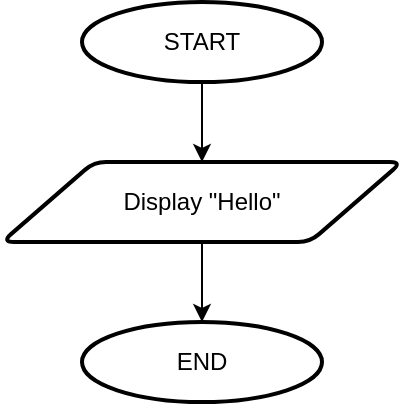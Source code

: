 <mxfile version="14.5.0" type="github" pages="9">
  <diagram id="Z9I3HItIMzRV4SYI8pXG" name="Question 1">
    <mxGraphModel dx="782" dy="445" grid="1" gridSize="10" guides="1" tooltips="1" connect="1" arrows="1" fold="1" page="1" pageScale="1" pageWidth="827" pageHeight="1169" math="0" shadow="0">
      <root>
        <mxCell id="2NIq1HPkZhXbguK2l04d-0" />
        <mxCell id="2NIq1HPkZhXbguK2l04d-1" parent="2NIq1HPkZhXbguK2l04d-0" />
        <mxCell id="J_5Q6HFixtygFqdis30S-1" value="Display &quot;Hello&quot;" style="shape=parallelogram;html=1;strokeWidth=2;perimeter=parallelogramPerimeter;whiteSpace=wrap;rounded=1;arcSize=12;size=0.23;" vertex="1" parent="2NIq1HPkZhXbguK2l04d-1">
          <mxGeometry x="280" y="120" width="200" height="40" as="geometry" />
        </mxCell>
        <mxCell id="J_5Q6HFixtygFqdis30S-3" value="" style="endArrow=classic;html=1;exitX=0.5;exitY=1;exitDx=0;exitDy=0;entryX=0.5;entryY=0;entryDx=0;entryDy=0;" edge="1" parent="2NIq1HPkZhXbguK2l04d-1" target="J_5Q6HFixtygFqdis30S-1">
          <mxGeometry width="50" height="50" relative="1" as="geometry">
            <mxPoint x="380" y="80.0" as="sourcePoint" />
            <mxPoint x="410" y="190" as="targetPoint" />
          </mxGeometry>
        </mxCell>
        <mxCell id="J_5Q6HFixtygFqdis30S-4" value="" style="endArrow=classic;html=1;exitX=0.5;exitY=1;exitDx=0;exitDy=0;entryX=0.5;entryY=0;entryDx=0;entryDy=0;" edge="1" parent="2NIq1HPkZhXbguK2l04d-1" source="J_5Q6HFixtygFqdis30S-1">
          <mxGeometry width="50" height="50" relative="1" as="geometry">
            <mxPoint x="360" y="240" as="sourcePoint" />
            <mxPoint x="380" y="200" as="targetPoint" />
          </mxGeometry>
        </mxCell>
        <mxCell id="DyCgGsnZ6qASnPa8CuvH-0" value="START" style="strokeWidth=2;html=1;shape=mxgraph.flowchart.start_1;whiteSpace=wrap;" vertex="1" parent="2NIq1HPkZhXbguK2l04d-1">
          <mxGeometry x="320" y="40" width="120" height="40" as="geometry" />
        </mxCell>
        <mxCell id="DyCgGsnZ6qASnPa8CuvH-1" value="END" style="strokeWidth=2;html=1;shape=mxgraph.flowchart.start_1;whiteSpace=wrap;" vertex="1" parent="2NIq1HPkZhXbguK2l04d-1">
          <mxGeometry x="320" y="200" width="120" height="40" as="geometry" />
        </mxCell>
      </root>
    </mxGraphModel>
  </diagram>
  <diagram id="_8aR2jvojeN4qV59iDEg" name="Question 2">
    <mxGraphModel dx="782" dy="445" grid="1" gridSize="10" guides="1" tooltips="1" connect="1" arrows="1" fold="1" page="1" pageScale="1" pageWidth="827" pageHeight="1169" math="0" shadow="0">
      <root>
        <mxCell id="XptMmixYNM0x2E23hTUs-0" />
        <mxCell id="XptMmixYNM0x2E23hTUs-1" parent="XptMmixYNM0x2E23hTUs-0" />
        <mxCell id="dSYmF68URAfnWlebJ-7Z-0" value="START" style="rounded=1;whiteSpace=wrap;html=1;absoluteArcSize=1;arcSize=14;strokeWidth=2;" vertex="1" parent="XptMmixYNM0x2E23hTUs-1">
          <mxGeometry x="320" y="40" width="120" height="40" as="geometry" />
        </mxCell>
        <mxCell id="dSYmF68URAfnWlebJ-7Z-1" value="Display number" style="shape=parallelogram;html=1;strokeWidth=2;perimeter=parallelogramPerimeter;whiteSpace=wrap;rounded=1;arcSize=12;size=0.23;" vertex="1" parent="XptMmixYNM0x2E23hTUs-1">
          <mxGeometry x="280" y="200" width="200" height="40" as="geometry" />
        </mxCell>
        <mxCell id="dSYmF68URAfnWlebJ-7Z-2" value="END" style="rounded=1;whiteSpace=wrap;html=1;absoluteArcSize=1;arcSize=14;strokeWidth=2;" vertex="1" parent="XptMmixYNM0x2E23hTUs-1">
          <mxGeometry x="320" y="280" width="120" height="40" as="geometry" />
        </mxCell>
        <mxCell id="dSYmF68URAfnWlebJ-7Z-3" value="" style="endArrow=classic;html=1;exitX=0.5;exitY=1;exitDx=0;exitDy=0;" edge="1" parent="XptMmixYNM0x2E23hTUs-1" source="dSYmF68URAfnWlebJ-7Z-0">
          <mxGeometry width="50" height="50" relative="1" as="geometry">
            <mxPoint x="360" y="240" as="sourcePoint" />
            <mxPoint x="380" y="120" as="targetPoint" />
          </mxGeometry>
        </mxCell>
        <mxCell id="dSYmF68URAfnWlebJ-7Z-4" value="" style="endArrow=classic;html=1;exitX=0.5;exitY=1;exitDx=0;exitDy=0;entryX=0.5;entryY=0;entryDx=0;entryDy=0;" edge="1" parent="XptMmixYNM0x2E23hTUs-1" source="dSYmF68URAfnWlebJ-7Z-1" target="dSYmF68URAfnWlebJ-7Z-2">
          <mxGeometry width="50" height="50" relative="1" as="geometry">
            <mxPoint x="360" y="320" as="sourcePoint" />
            <mxPoint x="410" y="270" as="targetPoint" />
          </mxGeometry>
        </mxCell>
        <mxCell id="dSYmF68URAfnWlebJ-7Z-6" value="Read number" style="shape=parallelogram;html=1;strokeWidth=2;perimeter=parallelogramPerimeter;whiteSpace=wrap;rounded=1;arcSize=12;size=0.23;" vertex="1" parent="XptMmixYNM0x2E23hTUs-1">
          <mxGeometry x="280" y="120" width="200" height="40" as="geometry" />
        </mxCell>
        <mxCell id="dSYmF68URAfnWlebJ-7Z-7" value="" style="endArrow=classic;html=1;entryX=0.5;entryY=0;entryDx=0;entryDy=0;exitX=0.5;exitY=1;exitDx=0;exitDy=0;" edge="1" parent="XptMmixYNM0x2E23hTUs-1" source="dSYmF68URAfnWlebJ-7Z-6" target="dSYmF68URAfnWlebJ-7Z-1">
          <mxGeometry width="50" height="50" relative="1" as="geometry">
            <mxPoint x="380" y="260" as="sourcePoint" />
            <mxPoint x="430" y="210" as="targetPoint" />
          </mxGeometry>
        </mxCell>
      </root>
    </mxGraphModel>
  </diagram>
  <diagram id="zLsAWbndbs8YVBbWmJ2-" name="Question 3">
    <mxGraphModel dx="782" dy="445" grid="1" gridSize="10" guides="1" tooltips="1" connect="1" arrows="1" fold="1" page="1" pageScale="1" pageWidth="827" pageHeight="1169" math="0" shadow="0">
      <root>
        <mxCell id="7OGrJj8098qSr7wBWsSt-0" />
        <mxCell id="7OGrJj8098qSr7wBWsSt-1" parent="7OGrJj8098qSr7wBWsSt-0" />
        <mxCell id="Y-X603s6HqIQb_flUBor-1" value="Display number" style="shape=parallelogram;html=1;strokeWidth=2;perimeter=parallelogramPerimeter;whiteSpace=wrap;rounded=1;arcSize=12;size=0.23;" vertex="1" parent="7OGrJj8098qSr7wBWsSt-1">
          <mxGeometry x="280" y="280" width="200" height="40" as="geometry" />
        </mxCell>
        <mxCell id="Y-X603s6HqIQb_flUBor-3" value="" style="endArrow=classic;html=1;exitX=0.5;exitY=1;exitDx=0;exitDy=0;" edge="1" parent="7OGrJj8098qSr7wBWsSt-1">
          <mxGeometry width="50" height="50" relative="1" as="geometry">
            <mxPoint x="380" y="80" as="sourcePoint" />
            <mxPoint x="380" y="120" as="targetPoint" />
          </mxGeometry>
        </mxCell>
        <mxCell id="Y-X603s6HqIQb_flUBor-4" value="" style="endArrow=classic;html=1;exitX=0.5;exitY=1;exitDx=0;exitDy=0;entryX=0.5;entryY=0;entryDx=0;entryDy=0;" edge="1" parent="7OGrJj8098qSr7wBWsSt-1" source="Y-X603s6HqIQb_flUBor-1">
          <mxGeometry width="50" height="50" relative="1" as="geometry">
            <mxPoint x="360" y="400" as="sourcePoint" />
            <mxPoint x="380" y="360" as="targetPoint" />
          </mxGeometry>
        </mxCell>
        <mxCell id="Y-X603s6HqIQb_flUBor-5" value="Display &quot;Enter a number:&quot;" style="shape=parallelogram;html=1;strokeWidth=2;perimeter=parallelogramPerimeter;whiteSpace=wrap;rounded=1;arcSize=12;size=0.23;" vertex="1" parent="7OGrJj8098qSr7wBWsSt-1">
          <mxGeometry x="280" y="120" width="200" height="40" as="geometry" />
        </mxCell>
        <mxCell id="Y-X603s6HqIQb_flUBor-6" value="" style="endArrow=classic;html=1;exitX=0.5;exitY=1;exitDx=0;exitDy=0;" edge="1" parent="7OGrJj8098qSr7wBWsSt-1" source="Y-X603s6HqIQb_flUBor-5" target="Y-X603s6HqIQb_flUBor-7">
          <mxGeometry width="50" height="50" relative="1" as="geometry">
            <mxPoint x="380" y="260" as="sourcePoint" />
            <mxPoint x="380" y="200" as="targetPoint" />
          </mxGeometry>
        </mxCell>
        <mxCell id="Y-X603s6HqIQb_flUBor-7" value="Read number" style="shape=parallelogram;html=1;strokeWidth=2;perimeter=parallelogramPerimeter;whiteSpace=wrap;rounded=1;arcSize=12;size=0.23;" vertex="1" parent="7OGrJj8098qSr7wBWsSt-1">
          <mxGeometry x="280" y="200" width="200" height="40" as="geometry" />
        </mxCell>
        <mxCell id="Y-X603s6HqIQb_flUBor-8" value="" style="endArrow=classic;html=1;exitX=0.5;exitY=1;exitDx=0;exitDy=0;entryX=0.5;entryY=0;entryDx=0;entryDy=0;" edge="1" parent="7OGrJj8098qSr7wBWsSt-1" source="Y-X603s6HqIQb_flUBor-7" target="Y-X603s6HqIQb_flUBor-1">
          <mxGeometry width="50" height="50" relative="1" as="geometry">
            <mxPoint x="380" y="260" as="sourcePoint" />
            <mxPoint x="430" y="210" as="targetPoint" />
          </mxGeometry>
        </mxCell>
        <mxCell id="NKMc1Y1At7r33tMeh5_Z-0" value="START" style="strokeWidth=2;html=1;shape=mxgraph.flowchart.start_1;whiteSpace=wrap;" vertex="1" parent="7OGrJj8098qSr7wBWsSt-1">
          <mxGeometry x="320" y="40" width="120" height="40" as="geometry" />
        </mxCell>
        <mxCell id="iAX9cVYBA4ZZ5mPOw8-E-0" value="END" style="strokeWidth=2;html=1;shape=mxgraph.flowchart.start_1;whiteSpace=wrap;" vertex="1" parent="7OGrJj8098qSr7wBWsSt-1">
          <mxGeometry x="320" y="360" width="120" height="40" as="geometry" />
        </mxCell>
      </root>
    </mxGraphModel>
  </diagram>
  <diagram id="s2YZ0A4JPbNTn-Y_7TN0" name="Question 4">
    <mxGraphModel dx="782" dy="445" grid="1" gridSize="10" guides="1" tooltips="1" connect="1" arrows="1" fold="1" page="1" pageScale="1" pageWidth="827" pageHeight="1169" math="0" shadow="0">
      <root>
        <mxCell id="l1uhvHIrGtbVqI7MgBPD-0" />
        <mxCell id="l1uhvHIrGtbVqI7MgBPD-1" parent="l1uhvHIrGtbVqI7MgBPD-0" />
        <mxCell id="25GKL3BclvdQ8Xaz30p4-1" value="Display &quot;Enter the second number:&quot;" style="shape=parallelogram;html=1;strokeWidth=2;perimeter=parallelogramPerimeter;whiteSpace=wrap;rounded=1;arcSize=12;size=0.23;" vertex="1" parent="l1uhvHIrGtbVqI7MgBPD-1">
          <mxGeometry x="240" y="280" width="280" height="40" as="geometry" />
        </mxCell>
        <mxCell id="25GKL3BclvdQ8Xaz30p4-3" value="" style="endArrow=classic;html=1;exitX=0.5;exitY=1;exitDx=0;exitDy=0;" edge="1" parent="l1uhvHIrGtbVqI7MgBPD-1">
          <mxGeometry width="50" height="50" relative="1" as="geometry">
            <mxPoint x="380" y="80" as="sourcePoint" />
            <mxPoint x="380" y="120" as="targetPoint" />
          </mxGeometry>
        </mxCell>
        <mxCell id="25GKL3BclvdQ8Xaz30p4-4" value="" style="endArrow=classic;html=1;exitX=0.5;exitY=1;exitDx=0;exitDy=0;" edge="1" parent="l1uhvHIrGtbVqI7MgBPD-1" source="25GKL3BclvdQ8Xaz30p4-1">
          <mxGeometry width="50" height="50" relative="1" as="geometry">
            <mxPoint x="360" y="400" as="sourcePoint" />
            <mxPoint x="380" y="360" as="targetPoint" />
          </mxGeometry>
        </mxCell>
        <mxCell id="25GKL3BclvdQ8Xaz30p4-5" value="Display &quot;Enter the first number:&quot;" style="shape=parallelogram;html=1;strokeWidth=2;perimeter=parallelogramPerimeter;whiteSpace=wrap;rounded=1;arcSize=12;size=0.23;" vertex="1" parent="l1uhvHIrGtbVqI7MgBPD-1">
          <mxGeometry x="240" y="120" width="280" height="40" as="geometry" />
        </mxCell>
        <mxCell id="25GKL3BclvdQ8Xaz30p4-6" value="" style="endArrow=classic;html=1;exitX=0.5;exitY=1;exitDx=0;exitDy=0;" edge="1" parent="l1uhvHIrGtbVqI7MgBPD-1" source="25GKL3BclvdQ8Xaz30p4-5" target="25GKL3BclvdQ8Xaz30p4-7">
          <mxGeometry width="50" height="50" relative="1" as="geometry">
            <mxPoint x="380" y="260" as="sourcePoint" />
            <mxPoint x="380" y="200" as="targetPoint" />
          </mxGeometry>
        </mxCell>
        <mxCell id="25GKL3BclvdQ8Xaz30p4-7" value="Read num1" style="shape=parallelogram;html=1;strokeWidth=2;perimeter=parallelogramPerimeter;whiteSpace=wrap;rounded=1;arcSize=12;size=0.23;" vertex="1" parent="l1uhvHIrGtbVqI7MgBPD-1">
          <mxGeometry x="280" y="200" width="200" height="40" as="geometry" />
        </mxCell>
        <mxCell id="25GKL3BclvdQ8Xaz30p4-8" value="" style="endArrow=classic;html=1;exitX=0.5;exitY=1;exitDx=0;exitDy=0;entryX=0.5;entryY=0;entryDx=0;entryDy=0;" edge="1" parent="l1uhvHIrGtbVqI7MgBPD-1" source="25GKL3BclvdQ8Xaz30p4-7" target="25GKL3BclvdQ8Xaz30p4-1">
          <mxGeometry width="50" height="50" relative="1" as="geometry">
            <mxPoint x="380" y="260" as="sourcePoint" />
            <mxPoint x="430" y="210" as="targetPoint" />
          </mxGeometry>
        </mxCell>
        <mxCell id="25GKL3BclvdQ8Xaz30p4-10" value="Read num2" style="shape=parallelogram;html=1;strokeWidth=2;perimeter=parallelogramPerimeter;whiteSpace=wrap;rounded=1;arcSize=12;size=0.23;" vertex="1" parent="l1uhvHIrGtbVqI7MgBPD-1">
          <mxGeometry x="280" y="360" width="200" height="40" as="geometry" />
        </mxCell>
        <mxCell id="25GKL3BclvdQ8Xaz30p4-11" value="ans = num1 + num 2" style="rounded=1;whiteSpace=wrap;html=1;absoluteArcSize=1;arcSize=14;strokeWidth=2;" vertex="1" parent="l1uhvHIrGtbVqI7MgBPD-1">
          <mxGeometry x="320" y="440" width="120" height="40" as="geometry" />
        </mxCell>
        <mxCell id="02M7pWznKCajexJ1wIqN-0" value="Display &quot;Answer = &quot;，ans" style="shape=parallelogram;html=1;strokeWidth=2;perimeter=parallelogramPerimeter;whiteSpace=wrap;rounded=1;arcSize=12;size=0.23;" vertex="1" parent="l1uhvHIrGtbVqI7MgBPD-1">
          <mxGeometry x="280" y="520" width="200" height="40" as="geometry" />
        </mxCell>
        <mxCell id="02M7pWznKCajexJ1wIqN-1" value="END" style="strokeWidth=2;html=1;shape=mxgraph.flowchart.start_1;whiteSpace=wrap;" vertex="1" parent="l1uhvHIrGtbVqI7MgBPD-1">
          <mxGeometry x="320" y="600" width="120" height="40" as="geometry" />
        </mxCell>
        <mxCell id="02M7pWznKCajexJ1wIqN-11" value="START" style="strokeWidth=2;html=1;shape=mxgraph.flowchart.start_1;whiteSpace=wrap;" vertex="1" parent="l1uhvHIrGtbVqI7MgBPD-1">
          <mxGeometry x="320" y="40" width="120" height="40" as="geometry" />
        </mxCell>
        <mxCell id="hLk04okeKNSUBnsqa7YG-0" value="" style="endArrow=classic;html=1;exitX=0.5;exitY=1;exitDx=0;exitDy=0;entryX=0.5;entryY=0;entryDx=0;entryDy=0;" edge="1" parent="l1uhvHIrGtbVqI7MgBPD-1" source="25GKL3BclvdQ8Xaz30p4-11" target="02M7pWznKCajexJ1wIqN-0">
          <mxGeometry width="50" height="50" relative="1" as="geometry">
            <mxPoint x="360" y="510" as="sourcePoint" />
            <mxPoint x="410" y="460" as="targetPoint" />
          </mxGeometry>
        </mxCell>
        <mxCell id="hLk04okeKNSUBnsqa7YG-1" value="" style="endArrow=classic;html=1;exitX=0.5;exitY=1;exitDx=0;exitDy=0;entryX=0.5;entryY=0;entryDx=0;entryDy=0;" edge="1" parent="l1uhvHIrGtbVqI7MgBPD-1" source="25GKL3BclvdQ8Xaz30p4-10" target="25GKL3BclvdQ8Xaz30p4-11">
          <mxGeometry width="50" height="50" relative="1" as="geometry">
            <mxPoint x="360" y="510" as="sourcePoint" />
            <mxPoint x="410" y="460" as="targetPoint" />
          </mxGeometry>
        </mxCell>
        <mxCell id="hLk04okeKNSUBnsqa7YG-2" value="" style="endArrow=classic;html=1;exitX=0.5;exitY=1;exitDx=0;exitDy=0;entryX=0.5;entryY=0;entryDx=0;entryDy=0;entryPerimeter=0;" edge="1" parent="l1uhvHIrGtbVqI7MgBPD-1" source="02M7pWznKCajexJ1wIqN-0" target="02M7pWznKCajexJ1wIqN-1">
          <mxGeometry width="50" height="50" relative="1" as="geometry">
            <mxPoint x="360" y="510" as="sourcePoint" />
            <mxPoint x="410" y="460" as="targetPoint" />
          </mxGeometry>
        </mxCell>
      </root>
    </mxGraphModel>
  </diagram>
  <diagram id="Tnncw6eMuaSpGCnwgnF1" name="Question 5">
    <mxGraphModel dx="782" dy="445" grid="1" gridSize="10" guides="1" tooltips="1" connect="1" arrows="1" fold="1" page="1" pageScale="1" pageWidth="827" pageHeight="1169" math="0" shadow="0">
      <root>
        <mxCell id="pLk-HB09Mjy6xasX2hHd-0" />
        <mxCell id="pLk-HB09Mjy6xasX2hHd-1" parent="pLk-HB09Mjy6xasX2hHd-0" />
        <mxCell id="AJmhQNDny0cjrihQOlYz-0" value="Display &quot;Enter the second number:&quot;" style="shape=parallelogram;html=1;strokeWidth=2;perimeter=parallelogramPerimeter;whiteSpace=wrap;rounded=1;arcSize=12;size=0.23;" vertex="1" parent="pLk-HB09Mjy6xasX2hHd-1">
          <mxGeometry x="240" y="280" width="280" height="40" as="geometry" />
        </mxCell>
        <mxCell id="AJmhQNDny0cjrihQOlYz-1" value="" style="endArrow=classic;html=1;exitX=0.5;exitY=1;exitDx=0;exitDy=0;" edge="1" parent="pLk-HB09Mjy6xasX2hHd-1">
          <mxGeometry width="50" height="50" relative="1" as="geometry">
            <mxPoint x="380" y="80" as="sourcePoint" />
            <mxPoint x="380" y="120" as="targetPoint" />
          </mxGeometry>
        </mxCell>
        <mxCell id="AJmhQNDny0cjrihQOlYz-2" value="" style="endArrow=classic;html=1;exitX=0.5;exitY=1;exitDx=0;exitDy=0;" edge="1" parent="pLk-HB09Mjy6xasX2hHd-1" source="AJmhQNDny0cjrihQOlYz-0">
          <mxGeometry width="50" height="50" relative="1" as="geometry">
            <mxPoint x="360" y="400" as="sourcePoint" />
            <mxPoint x="380" y="360" as="targetPoint" />
          </mxGeometry>
        </mxCell>
        <mxCell id="AJmhQNDny0cjrihQOlYz-3" value="Display &quot;Enter the first number:&quot;" style="shape=parallelogram;html=1;strokeWidth=2;perimeter=parallelogramPerimeter;whiteSpace=wrap;rounded=1;arcSize=12;size=0.23;" vertex="1" parent="pLk-HB09Mjy6xasX2hHd-1">
          <mxGeometry x="240" y="120" width="280" height="40" as="geometry" />
        </mxCell>
        <mxCell id="AJmhQNDny0cjrihQOlYz-4" value="" style="endArrow=classic;html=1;exitX=0.5;exitY=1;exitDx=0;exitDy=0;" edge="1" parent="pLk-HB09Mjy6xasX2hHd-1" source="AJmhQNDny0cjrihQOlYz-3" target="AJmhQNDny0cjrihQOlYz-5">
          <mxGeometry width="50" height="50" relative="1" as="geometry">
            <mxPoint x="380" y="260" as="sourcePoint" />
            <mxPoint x="380" y="200" as="targetPoint" />
          </mxGeometry>
        </mxCell>
        <mxCell id="AJmhQNDny0cjrihQOlYz-5" value="Read num1" style="shape=parallelogram;html=1;strokeWidth=2;perimeter=parallelogramPerimeter;whiteSpace=wrap;rounded=1;arcSize=12;size=0.23;" vertex="1" parent="pLk-HB09Mjy6xasX2hHd-1">
          <mxGeometry x="280" y="200" width="200" height="40" as="geometry" />
        </mxCell>
        <mxCell id="AJmhQNDny0cjrihQOlYz-6" value="" style="endArrow=classic;html=1;exitX=0.5;exitY=1;exitDx=0;exitDy=0;entryX=0.5;entryY=0;entryDx=0;entryDy=0;" edge="1" parent="pLk-HB09Mjy6xasX2hHd-1" source="AJmhQNDny0cjrihQOlYz-5" target="AJmhQNDny0cjrihQOlYz-0">
          <mxGeometry width="50" height="50" relative="1" as="geometry">
            <mxPoint x="380" y="260" as="sourcePoint" />
            <mxPoint x="430" y="210" as="targetPoint" />
          </mxGeometry>
        </mxCell>
        <mxCell id="AJmhQNDny0cjrihQOlYz-7" value="Read num2" style="shape=parallelogram;html=1;strokeWidth=2;perimeter=parallelogramPerimeter;whiteSpace=wrap;rounded=1;arcSize=12;size=0.23;" vertex="1" parent="pLk-HB09Mjy6xasX2hHd-1">
          <mxGeometry x="280" y="360" width="200" height="40" as="geometry" />
        </mxCell>
        <mxCell id="AJmhQNDny0cjrihQOlYz-8" value="add = num1 + num2&lt;br&gt;sub = num1 - num2&lt;br&gt;mul = num1 * num2&lt;br&gt;div = num1 / num2&lt;br&gt;mod = num1 % num2&lt;br&gt;" style="rounded=1;whiteSpace=wrap;html=1;absoluteArcSize=1;arcSize=14;strokeWidth=2;" vertex="1" parent="pLk-HB09Mjy6xasX2hHd-1">
          <mxGeometry x="320" y="440" width="120" height="120" as="geometry" />
        </mxCell>
        <mxCell id="AJmhQNDny0cjrihQOlYz-9" value="Display &quot;Answer = &quot;，ans" style="shape=parallelogram;html=1;strokeWidth=2;perimeter=parallelogramPerimeter;whiteSpace=wrap;rounded=1;arcSize=12;size=0.23;" vertex="1" parent="pLk-HB09Mjy6xasX2hHd-1">
          <mxGeometry x="280" y="600" width="200" height="40" as="geometry" />
        </mxCell>
        <mxCell id="AJmhQNDny0cjrihQOlYz-10" value="END" style="strokeWidth=2;html=1;shape=mxgraph.flowchart.start_1;whiteSpace=wrap;" vertex="1" parent="pLk-HB09Mjy6xasX2hHd-1">
          <mxGeometry x="320" y="680" width="120" height="40" as="geometry" />
        </mxCell>
        <mxCell id="AJmhQNDny0cjrihQOlYz-11" value="START" style="strokeWidth=2;html=1;shape=mxgraph.flowchart.start_1;whiteSpace=wrap;" vertex="1" parent="pLk-HB09Mjy6xasX2hHd-1">
          <mxGeometry x="320" y="40" width="120" height="40" as="geometry" />
        </mxCell>
        <mxCell id="AJmhQNDny0cjrihQOlYz-12" value="" style="endArrow=classic;html=1;exitX=0.5;exitY=1;exitDx=0;exitDy=0;" edge="1" parent="pLk-HB09Mjy6xasX2hHd-1" source="AJmhQNDny0cjrihQOlYz-8">
          <mxGeometry width="50" height="50" relative="1" as="geometry">
            <mxPoint x="360" y="510" as="sourcePoint" />
            <mxPoint x="380" y="600" as="targetPoint" />
          </mxGeometry>
        </mxCell>
        <mxCell id="AJmhQNDny0cjrihQOlYz-13" value="" style="endArrow=classic;html=1;exitX=0.5;exitY=1;exitDx=0;exitDy=0;entryX=0.5;entryY=0;entryDx=0;entryDy=0;" edge="1" parent="pLk-HB09Mjy6xasX2hHd-1" source="AJmhQNDny0cjrihQOlYz-7" target="AJmhQNDny0cjrihQOlYz-8">
          <mxGeometry width="50" height="50" relative="1" as="geometry">
            <mxPoint x="360" y="510" as="sourcePoint" />
            <mxPoint x="410" y="460" as="targetPoint" />
          </mxGeometry>
        </mxCell>
        <mxCell id="AJmhQNDny0cjrihQOlYz-14" value="" style="endArrow=classic;html=1;exitX=0.5;exitY=1;exitDx=0;exitDy=0;entryX=0.5;entryY=0;entryDx=0;entryDy=0;entryPerimeter=0;" edge="1" parent="pLk-HB09Mjy6xasX2hHd-1" source="AJmhQNDny0cjrihQOlYz-9" target="AJmhQNDny0cjrihQOlYz-10">
          <mxGeometry width="50" height="50" relative="1" as="geometry">
            <mxPoint x="360" y="590" as="sourcePoint" />
            <mxPoint x="410" y="540" as="targetPoint" />
          </mxGeometry>
        </mxCell>
      </root>
    </mxGraphModel>
  </diagram>
  <diagram id="hdb1QhX56bhDPCAvzV6t" name="Question 6">
    <mxGraphModel dx="782" dy="445" grid="1" gridSize="10" guides="1" tooltips="1" connect="1" arrows="1" fold="1" page="1" pageScale="1" pageWidth="827" pageHeight="1169" math="0" shadow="0">
      <root>
        <mxCell id="HTbKW6vL-zQmPiTwzFqD-0" />
        <mxCell id="HTbKW6vL-zQmPiTwzFqD-1" parent="HTbKW6vL-zQmPiTwzFqD-0" />
        <mxCell id="HTbKW6vL-zQmPiTwzFqD-12" value="" style="edgeStyle=orthogonalEdgeStyle;rounded=0;orthogonalLoop=1;jettySize=auto;html=1;" parent="HTbKW6vL-zQmPiTwzFqD-1" source="HTbKW6vL-zQmPiTwzFqD-4" target="HTbKW6vL-zQmPiTwzFqD-5" edge="1">
          <mxGeometry relative="1" as="geometry" />
        </mxCell>
        <mxCell id="HTbKW6vL-zQmPiTwzFqD-4" value="Display&lt;br&gt;“Enter first value”" style="shape=parallelogram;html=1;strokeWidth=2;perimeter=parallelogramPerimeter;whiteSpace=wrap;rounded=1;arcSize=12;size=0.23;" parent="HTbKW6vL-zQmPiTwzFqD-1" vertex="1">
          <mxGeometry x="360" y="120" width="160" height="40" as="geometry" />
        </mxCell>
        <mxCell id="HTbKW6vL-zQmPiTwzFqD-5" value="Read num1" style="shape=parallelogram;html=1;strokeWidth=2;perimeter=parallelogramPerimeter;whiteSpace=wrap;rounded=1;arcSize=12;size=0.23;" parent="HTbKW6vL-zQmPiTwzFqD-1" vertex="1">
          <mxGeometry x="360" y="200" width="160" height="40" as="geometry" />
        </mxCell>
        <mxCell id="HTbKW6vL-zQmPiTwzFqD-6" value="temp = num1&lt;br&gt;num1 = num2&lt;br&gt;num2 = num1" style="rounded=1;whiteSpace=wrap;html=1;absoluteArcSize=1;arcSize=14;strokeWidth=2;" parent="HTbKW6vL-zQmPiTwzFqD-1" vertex="1">
          <mxGeometry x="360" y="440" width="160" height="80" as="geometry" />
        </mxCell>
        <mxCell id="HTbKW6vL-zQmPiTwzFqD-7" value="Display &lt;br&gt;&quot;Swapped result: &lt;br&gt;first number:&quot;,num1, &quot;&lt;br&gt;Second number:&quot;, num2" style="shape=parallelogram;html=1;strokeWidth=2;perimeter=parallelogramPerimeter;whiteSpace=wrap;rounded=1;arcSize=12;size=0.23;" parent="HTbKW6vL-zQmPiTwzFqD-1" vertex="1">
          <mxGeometry x="300" y="560" width="250" height="70" as="geometry" />
        </mxCell>
        <mxCell id="HTbKW6vL-zQmPiTwzFqD-11" value="" style="endArrow=classic;html=1;entryX=0.5;entryY=0;entryDx=0;entryDy=0;exitX=0.5;exitY=1;exitDx=0;exitDy=0;exitPerimeter=0;" parent="HTbKW6vL-zQmPiTwzFqD-1" target="HTbKW6vL-zQmPiTwzFqD-4" edge="1">
          <mxGeometry width="50" height="50" relative="1" as="geometry">
            <mxPoint x="440" y="80" as="sourcePoint" />
            <mxPoint x="430" y="120" as="targetPoint" />
          </mxGeometry>
        </mxCell>
        <mxCell id="HTbKW6vL-zQmPiTwzFqD-13" value="" style="edgeStyle=orthogonalEdgeStyle;rounded=0;orthogonalLoop=1;jettySize=auto;html=1;" parent="HTbKW6vL-zQmPiTwzFqD-1" edge="1">
          <mxGeometry relative="1" as="geometry">
            <mxPoint x="439" y="323" as="sourcePoint" />
            <mxPoint x="439" y="359" as="targetPoint" />
          </mxGeometry>
        </mxCell>
        <mxCell id="HTbKW6vL-zQmPiTwzFqD-14" value="Display&lt;br&gt;“Enter second value”" style="shape=parallelogram;html=1;strokeWidth=2;perimeter=parallelogramPerimeter;whiteSpace=wrap;rounded=1;arcSize=12;size=0.23;" parent="HTbKW6vL-zQmPiTwzFqD-1" vertex="1">
          <mxGeometry x="350" y="280" width="170" height="40" as="geometry" />
        </mxCell>
        <mxCell id="HTbKW6vL-zQmPiTwzFqD-15" value="Read num2" style="shape=parallelogram;html=1;strokeWidth=2;perimeter=parallelogramPerimeter;whiteSpace=wrap;rounded=1;arcSize=12;size=0.23;" parent="HTbKW6vL-zQmPiTwzFqD-1" vertex="1">
          <mxGeometry x="350" y="360" width="170" height="40" as="geometry" />
        </mxCell>
        <mxCell id="HTbKW6vL-zQmPiTwzFqD-17" value="" style="endArrow=classic;html=1;exitX=0.5;exitY=1;exitDx=0;exitDy=0;" parent="HTbKW6vL-zQmPiTwzFqD-1" source="HTbKW6vL-zQmPiTwzFqD-5" edge="1">
          <mxGeometry width="50" height="50" relative="1" as="geometry">
            <mxPoint x="390" y="330" as="sourcePoint" />
            <mxPoint x="440" y="280" as="targetPoint" />
          </mxGeometry>
        </mxCell>
        <mxCell id="HTbKW6vL-zQmPiTwzFqD-18" value="" style="endArrow=classic;html=1;" parent="HTbKW6vL-zQmPiTwzFqD-1" edge="1">
          <mxGeometry width="50" height="50" relative="1" as="geometry">
            <mxPoint x="439" y="402" as="sourcePoint" />
            <mxPoint x="439" y="436" as="targetPoint" />
          </mxGeometry>
        </mxCell>
        <mxCell id="HTbKW6vL-zQmPiTwzFqD-19" value="" style="endArrow=classic;html=1;exitX=0.5;exitY=1;exitDx=0;exitDy=0;" parent="HTbKW6vL-zQmPiTwzFqD-1" source="HTbKW6vL-zQmPiTwzFqD-6" edge="1">
          <mxGeometry width="50" height="50" relative="1" as="geometry">
            <mxPoint x="390" y="500" as="sourcePoint" />
            <mxPoint x="439" y="560" as="targetPoint" />
          </mxGeometry>
        </mxCell>
        <mxCell id="HTbKW6vL-zQmPiTwzFqD-20" value="" style="endArrow=classic;html=1;" parent="HTbKW6vL-zQmPiTwzFqD-1" edge="1">
          <mxGeometry width="50" height="50" relative="1" as="geometry">
            <mxPoint x="439" y="630" as="sourcePoint" />
            <mxPoint x="439" y="676" as="targetPoint" />
          </mxGeometry>
        </mxCell>
        <mxCell id="ne10g8dTxLMLfGrvTid4-0" value="START" style="strokeWidth=2;html=1;shape=mxgraph.flowchart.start_1;whiteSpace=wrap;" vertex="1" parent="HTbKW6vL-zQmPiTwzFqD-1">
          <mxGeometry x="380" y="40" width="120" height="40" as="geometry" />
        </mxCell>
        <mxCell id="ne10g8dTxLMLfGrvTid4-1" value="END" style="strokeWidth=2;html=1;shape=mxgraph.flowchart.start_1;whiteSpace=wrap;" vertex="1" parent="HTbKW6vL-zQmPiTwzFqD-1">
          <mxGeometry x="380" y="680" width="120" height="40" as="geometry" />
        </mxCell>
      </root>
    </mxGraphModel>
  </diagram>
  <diagram id="VmTDdIQQ79YjZnfs1DpK" name="Question 7">
    <mxGraphModel dx="782" dy="445" grid="1" gridSize="10" guides="1" tooltips="1" connect="1" arrows="1" fold="1" page="1" pageScale="1" pageWidth="827" pageHeight="1169" math="0" shadow="0">
      <root>
        <mxCell id="RmglFAbDUGzOspu9Xq7i-0" />
        <mxCell id="RmglFAbDUGzOspu9Xq7i-1" parent="RmglFAbDUGzOspu9Xq7i-0" />
        <mxCell id="wuvWIqicnnVI6nwMEUZP-0" value="" style="edgeStyle=orthogonalEdgeStyle;rounded=0;orthogonalLoop=1;jettySize=auto;html=1;" parent="RmglFAbDUGzOspu9Xq7i-1" source="wuvWIqicnnVI6nwMEUZP-1" target="wuvWIqicnnVI6nwMEUZP-2" edge="1">
          <mxGeometry relative="1" as="geometry" />
        </mxCell>
        <mxCell id="wuvWIqicnnVI6nwMEUZP-1" value="Display&lt;br&gt;“Enter radius, r”" style="shape=parallelogram;html=1;strokeWidth=2;perimeter=parallelogramPerimeter;whiteSpace=wrap;rounded=1;arcSize=12;size=0.23;" parent="RmglFAbDUGzOspu9Xq7i-1" vertex="1">
          <mxGeometry x="360" y="120" width="160" height="40" as="geometry" />
        </mxCell>
        <mxCell id="wuvWIqicnnVI6nwMEUZP-2" value="Read r" style="shape=parallelogram;html=1;strokeWidth=2;perimeter=parallelogramPerimeter;whiteSpace=wrap;rounded=1;arcSize=12;size=0.23;" parent="RmglFAbDUGzOspu9Xq7i-1" vertex="1">
          <mxGeometry x="360" y="200" width="160" height="40" as="geometry" />
        </mxCell>
        <mxCell id="wuvWIqicnnVI6nwMEUZP-3" value="Area =&amp;nbsp;&lt;br&gt;(22/7) * (r*r);&lt;br&gt;Circumference =&amp;nbsp;&lt;br&gt;2 * (22/7) * r" style="rounded=1;whiteSpace=wrap;html=1;absoluteArcSize=1;arcSize=14;strokeWidth=2;" parent="RmglFAbDUGzOspu9Xq7i-1" vertex="1">
          <mxGeometry x="360" y="280" width="160" height="80" as="geometry" />
        </mxCell>
        <mxCell id="wuvWIqicnnVI6nwMEUZP-4" value="Display &quot;Area of circle = &quot;, Area,&amp;nbsp;&lt;br&gt;&quot;Circumference = &quot;, Circumferences" style="shape=parallelogram;html=1;strokeWidth=2;perimeter=parallelogramPerimeter;whiteSpace=wrap;rounded=1;arcSize=12;size=0.23;" parent="RmglFAbDUGzOspu9Xq7i-1" vertex="1">
          <mxGeometry x="290" y="400" width="280" height="70" as="geometry" />
        </mxCell>
        <mxCell id="wuvWIqicnnVI6nwMEUZP-7" value="" style="endArrow=classic;html=1;entryX=0.5;entryY=0;entryDx=0;entryDy=0;exitX=0.5;exitY=1;exitDx=0;exitDy=0;exitPerimeter=0;" parent="RmglFAbDUGzOspu9Xq7i-1" target="wuvWIqicnnVI6nwMEUZP-1" edge="1">
          <mxGeometry width="50" height="50" relative="1" as="geometry">
            <mxPoint x="440" y="80" as="sourcePoint" />
            <mxPoint x="430" y="120" as="targetPoint" />
          </mxGeometry>
        </mxCell>
        <mxCell id="wuvWIqicnnVI6nwMEUZP-11" value="" style="endArrow=classic;html=1;exitX=0.5;exitY=1;exitDx=0;exitDy=0;" parent="RmglFAbDUGzOspu9Xq7i-1" source="wuvWIqicnnVI6nwMEUZP-2" edge="1">
          <mxGeometry width="50" height="50" relative="1" as="geometry">
            <mxPoint x="390" y="330" as="sourcePoint" />
            <mxPoint x="440" y="280" as="targetPoint" />
          </mxGeometry>
        </mxCell>
        <mxCell id="wuvWIqicnnVI6nwMEUZP-13" value="" style="endArrow=classic;html=1;exitX=0.5;exitY=1;exitDx=0;exitDy=0;entryX=0.533;entryY=-0.029;entryDx=0;entryDy=0;entryPerimeter=0;" parent="RmglFAbDUGzOspu9Xq7i-1" source="wuvWIqicnnVI6nwMEUZP-3" target="wuvWIqicnnVI6nwMEUZP-4" edge="1">
          <mxGeometry width="50" height="50" relative="1" as="geometry">
            <mxPoint x="400" y="340" as="sourcePoint" />
            <mxPoint x="449" y="400" as="targetPoint" />
          </mxGeometry>
        </mxCell>
        <mxCell id="wuvWIqicnnVI6nwMEUZP-14" value="" style="endArrow=classic;html=1;exitX=0.531;exitY=1.029;exitDx=0;exitDy=0;exitPerimeter=0;" parent="RmglFAbDUGzOspu9Xq7i-1" source="wuvWIqicnnVI6nwMEUZP-4" edge="1">
          <mxGeometry width="50" height="50" relative="1" as="geometry">
            <mxPoint x="449" y="470" as="sourcePoint" />
            <mxPoint x="439" y="516" as="targetPoint" />
          </mxGeometry>
        </mxCell>
        <mxCell id="z-Rr2p5KIjkcNBPE04IF-0" value="START" style="strokeWidth=2;html=1;shape=mxgraph.flowchart.start_1;whiteSpace=wrap;" vertex="1" parent="RmglFAbDUGzOspu9Xq7i-1">
          <mxGeometry x="380" y="40" width="120" height="40" as="geometry" />
        </mxCell>
        <mxCell id="z-Rr2p5KIjkcNBPE04IF-1" value="END" style="strokeWidth=2;html=1;shape=mxgraph.flowchart.start_1;whiteSpace=wrap;" vertex="1" parent="RmglFAbDUGzOspu9Xq7i-1">
          <mxGeometry x="380" y="520" width="120" height="40" as="geometry" />
        </mxCell>
      </root>
    </mxGraphModel>
  </diagram>
  <diagram id="i_q2Mqxjz6lrnVY0nAk3" name="Question 8">
    <mxGraphModel dx="782" dy="445" grid="1" gridSize="10" guides="1" tooltips="1" connect="1" arrows="1" fold="1" page="1" pageScale="1" pageWidth="827" pageHeight="1169" math="0" shadow="0">
      <root>
        <mxCell id="5DvxE7c9MbWZt-97Ki6q-0" />
        <mxCell id="5DvxE7c9MbWZt-97Ki6q-1" parent="5DvxE7c9MbWZt-97Ki6q-0" />
        <mxCell id="QPL5PoWOiPbHzCGpLbsv-0" value="" style="edgeStyle=orthogonalEdgeStyle;rounded=0;orthogonalLoop=1;jettySize=auto;html=1;" parent="5DvxE7c9MbWZt-97Ki6q-1" source="QPL5PoWOiPbHzCGpLbsv-1" target="QPL5PoWOiPbHzCGpLbsv-2" edge="1">
          <mxGeometry relative="1" as="geometry" />
        </mxCell>
        <mxCell id="QPL5PoWOiPbHzCGpLbsv-1" value="Display&lt;br&gt;“Enter marks for EIM”" style="shape=parallelogram;html=1;strokeWidth=2;perimeter=parallelogramPerimeter;whiteSpace=wrap;rounded=1;arcSize=12;size=0.23;" parent="5DvxE7c9MbWZt-97Ki6q-1" vertex="1">
          <mxGeometry x="320" y="100" width="240" height="40" as="geometry" />
        </mxCell>
        <mxCell id="QPL5PoWOiPbHzCGpLbsv-2" value="Read marks1" style="shape=parallelogram;html=1;strokeWidth=2;perimeter=parallelogramPerimeter;whiteSpace=wrap;rounded=1;arcSize=12;size=0.23;" parent="5DvxE7c9MbWZt-97Ki6q-1" vertex="1">
          <mxGeometry x="360" y="180" width="160" height="40" as="geometry" />
        </mxCell>
        <mxCell id="QPL5PoWOiPbHzCGpLbsv-3" value="Total = marks1 + marks2 + marks3+ marks4 + marks5&lt;br&gt;Average = Total / 5" style="rounded=1;whiteSpace=wrap;html=1;absoluteArcSize=1;arcSize=14;strokeWidth=2;" parent="5DvxE7c9MbWZt-97Ki6q-1" vertex="1">
          <mxGeometry x="240" y="900" width="400" height="60" as="geometry" />
        </mxCell>
        <mxCell id="QPL5PoWOiPbHzCGpLbsv-4" value="Display &lt;br&gt;&quot;Total marks: &quot;, Total, &lt;br&gt;&quot;Average marks(%): &quot;, Average" style="shape=parallelogram;html=1;strokeWidth=2;perimeter=parallelogramPerimeter;whiteSpace=wrap;rounded=1;arcSize=12;size=0.23;" parent="5DvxE7c9MbWZt-97Ki6q-1" vertex="1">
          <mxGeometry x="290" y="1000" width="280" height="70" as="geometry" />
        </mxCell>
        <mxCell id="QPL5PoWOiPbHzCGpLbsv-7" value="" style="endArrow=classic;html=1;entryX=0.5;entryY=0;entryDx=0;entryDy=0;exitX=0.5;exitY=1;exitDx=0;exitDy=0;exitPerimeter=0;" parent="5DvxE7c9MbWZt-97Ki6q-1" target="QPL5PoWOiPbHzCGpLbsv-1" edge="1">
          <mxGeometry width="50" height="50" relative="1" as="geometry">
            <mxPoint x="440" y="60" as="sourcePoint" />
            <mxPoint x="430" y="100" as="targetPoint" />
          </mxGeometry>
        </mxCell>
        <mxCell id="QPL5PoWOiPbHzCGpLbsv-8" value="" style="endArrow=classic;html=1;exitX=0.5;exitY=1;exitDx=0;exitDy=0;" parent="5DvxE7c9MbWZt-97Ki6q-1" source="QPL5PoWOiPbHzCGpLbsv-2" edge="1">
          <mxGeometry width="50" height="50" relative="1" as="geometry">
            <mxPoint x="390" y="310" as="sourcePoint" />
            <mxPoint x="440" y="260" as="targetPoint" />
          </mxGeometry>
        </mxCell>
        <mxCell id="QPL5PoWOiPbHzCGpLbsv-9" value="" style="endArrow=classic;html=1;exitX=0.5;exitY=1;exitDx=0;exitDy=0;entryX=0.533;entryY=-0.029;entryDx=0;entryDy=0;entryPerimeter=0;" parent="5DvxE7c9MbWZt-97Ki6q-1" source="QPL5PoWOiPbHzCGpLbsv-3" target="QPL5PoWOiPbHzCGpLbsv-4" edge="1">
          <mxGeometry width="50" height="50" relative="1" as="geometry">
            <mxPoint x="400" y="960" as="sourcePoint" />
            <mxPoint x="449" y="1020" as="targetPoint" />
          </mxGeometry>
        </mxCell>
        <mxCell id="QPL5PoWOiPbHzCGpLbsv-10" value="" style="endArrow=classic;html=1;exitX=0.531;exitY=1.029;exitDx=0;exitDy=0;exitPerimeter=0;" parent="5DvxE7c9MbWZt-97Ki6q-1" source="QPL5PoWOiPbHzCGpLbsv-4" edge="1">
          <mxGeometry width="50" height="50" relative="1" as="geometry">
            <mxPoint x="449" y="1090" as="sourcePoint" />
            <mxPoint x="439" y="1110" as="targetPoint" />
          </mxGeometry>
        </mxCell>
        <mxCell id="QPL5PoWOiPbHzCGpLbsv-15" value="" style="edgeStyle=orthogonalEdgeStyle;rounded=0;orthogonalLoop=1;jettySize=auto;html=1;" parent="5DvxE7c9MbWZt-97Ki6q-1" source="QPL5PoWOiPbHzCGpLbsv-16" target="QPL5PoWOiPbHzCGpLbsv-17" edge="1">
          <mxGeometry relative="1" as="geometry" />
        </mxCell>
        <mxCell id="QPL5PoWOiPbHzCGpLbsv-16" value="Display&lt;br&gt;“Enter marks for CSA”" style="shape=parallelogram;html=1;strokeWidth=2;perimeter=parallelogramPerimeter;whiteSpace=wrap;rounded=1;arcSize=12;size=0.23;" parent="5DvxE7c9MbWZt-97Ki6q-1" vertex="1">
          <mxGeometry x="320" y="260" width="240" height="40" as="geometry" />
        </mxCell>
        <mxCell id="QPL5PoWOiPbHzCGpLbsv-17" value="Read marks2" style="shape=parallelogram;html=1;strokeWidth=2;perimeter=parallelogramPerimeter;whiteSpace=wrap;rounded=1;arcSize=12;size=0.23;" parent="5DvxE7c9MbWZt-97Ki6q-1" vertex="1">
          <mxGeometry x="360" y="340" width="160" height="40" as="geometry" />
        </mxCell>
        <mxCell id="QPL5PoWOiPbHzCGpLbsv-18" value="" style="endArrow=classic;html=1;exitX=0.5;exitY=1;exitDx=0;exitDy=0;" parent="5DvxE7c9MbWZt-97Ki6q-1" source="QPL5PoWOiPbHzCGpLbsv-17" edge="1">
          <mxGeometry width="50" height="50" relative="1" as="geometry">
            <mxPoint x="390" y="470" as="sourcePoint" />
            <mxPoint x="440" y="420" as="targetPoint" />
          </mxGeometry>
        </mxCell>
        <mxCell id="QPL5PoWOiPbHzCGpLbsv-23" value="" style="edgeStyle=orthogonalEdgeStyle;rounded=0;orthogonalLoop=1;jettySize=auto;html=1;" parent="5DvxE7c9MbWZt-97Ki6q-1" source="QPL5PoWOiPbHzCGpLbsv-24" target="QPL5PoWOiPbHzCGpLbsv-25" edge="1">
          <mxGeometry relative="1" as="geometry" />
        </mxCell>
        <mxCell id="QPL5PoWOiPbHzCGpLbsv-24" value="Display&lt;br&gt;“Enter marks for PWP”" style="shape=parallelogram;html=1;strokeWidth=2;perimeter=parallelogramPerimeter;whiteSpace=wrap;rounded=1;arcSize=12;size=0.23;" parent="5DvxE7c9MbWZt-97Ki6q-1" vertex="1">
          <mxGeometry x="320" y="420" width="240" height="40" as="geometry" />
        </mxCell>
        <mxCell id="QPL5PoWOiPbHzCGpLbsv-25" value="Read marks3" style="shape=parallelogram;html=1;strokeWidth=2;perimeter=parallelogramPerimeter;whiteSpace=wrap;rounded=1;arcSize=12;size=0.23;" parent="5DvxE7c9MbWZt-97Ki6q-1" vertex="1">
          <mxGeometry x="360" y="500" width="160" height="40" as="geometry" />
        </mxCell>
        <mxCell id="QPL5PoWOiPbHzCGpLbsv-26" value="" style="endArrow=classic;html=1;exitX=0.5;exitY=1;exitDx=0;exitDy=0;" parent="5DvxE7c9MbWZt-97Ki6q-1" source="QPL5PoWOiPbHzCGpLbsv-25" edge="1">
          <mxGeometry width="50" height="50" relative="1" as="geometry">
            <mxPoint x="390" y="630" as="sourcePoint" />
            <mxPoint x="440" y="580" as="targetPoint" />
          </mxGeometry>
        </mxCell>
        <mxCell id="QPL5PoWOiPbHzCGpLbsv-27" value="" style="edgeStyle=orthogonalEdgeStyle;rounded=0;orthogonalLoop=1;jettySize=auto;html=1;" parent="5DvxE7c9MbWZt-97Ki6q-1" source="QPL5PoWOiPbHzCGpLbsv-28" target="QPL5PoWOiPbHzCGpLbsv-29" edge="1">
          <mxGeometry relative="1" as="geometry" />
        </mxCell>
        <mxCell id="QPL5PoWOiPbHzCGpLbsv-28" value="Display&lt;br&gt;“Enter marks for OS”" style="shape=parallelogram;html=1;strokeWidth=2;perimeter=parallelogramPerimeter;whiteSpace=wrap;rounded=1;arcSize=12;size=0.23;" parent="5DvxE7c9MbWZt-97Ki6q-1" vertex="1">
          <mxGeometry x="320" y="580" width="240" height="40" as="geometry" />
        </mxCell>
        <mxCell id="QPL5PoWOiPbHzCGpLbsv-29" value="Read marks4" style="shape=parallelogram;html=1;strokeWidth=2;perimeter=parallelogramPerimeter;whiteSpace=wrap;rounded=1;arcSize=12;size=0.23;" parent="5DvxE7c9MbWZt-97Ki6q-1" vertex="1">
          <mxGeometry x="360" y="660" width="160" height="40" as="geometry" />
        </mxCell>
        <mxCell id="QPL5PoWOiPbHzCGpLbsv-30" value="" style="endArrow=classic;html=1;exitX=0.5;exitY=1;exitDx=0;exitDy=0;" parent="5DvxE7c9MbWZt-97Ki6q-1" source="QPL5PoWOiPbHzCGpLbsv-29" edge="1">
          <mxGeometry width="50" height="50" relative="1" as="geometry">
            <mxPoint x="390" y="790" as="sourcePoint" />
            <mxPoint x="440" y="740" as="targetPoint" />
          </mxGeometry>
        </mxCell>
        <mxCell id="QPL5PoWOiPbHzCGpLbsv-31" value="" style="edgeStyle=orthogonalEdgeStyle;rounded=0;orthogonalLoop=1;jettySize=auto;html=1;" parent="5DvxE7c9MbWZt-97Ki6q-1" source="QPL5PoWOiPbHzCGpLbsv-32" target="QPL5PoWOiPbHzCGpLbsv-33" edge="1">
          <mxGeometry relative="1" as="geometry" />
        </mxCell>
        <mxCell id="QPL5PoWOiPbHzCGpLbsv-32" value="Display&lt;br&gt;“Enter marks for DAS”" style="shape=parallelogram;html=1;strokeWidth=2;perimeter=parallelogramPerimeter;whiteSpace=wrap;rounded=1;arcSize=12;size=0.23;" parent="5DvxE7c9MbWZt-97Ki6q-1" vertex="1">
          <mxGeometry x="320" y="740" width="240" height="40" as="geometry" />
        </mxCell>
        <mxCell id="QPL5PoWOiPbHzCGpLbsv-33" value="Read marks5" style="shape=parallelogram;html=1;strokeWidth=2;perimeter=parallelogramPerimeter;whiteSpace=wrap;rounded=1;arcSize=12;size=0.23;" parent="5DvxE7c9MbWZt-97Ki6q-1" vertex="1">
          <mxGeometry x="360" y="820" width="160" height="40" as="geometry" />
        </mxCell>
        <mxCell id="QPL5PoWOiPbHzCGpLbsv-34" value="" style="endArrow=classic;html=1;exitX=0.5;exitY=1;exitDx=0;exitDy=0;" parent="5DvxE7c9MbWZt-97Ki6q-1" source="QPL5PoWOiPbHzCGpLbsv-33" edge="1">
          <mxGeometry width="50" height="50" relative="1" as="geometry">
            <mxPoint x="390" y="950" as="sourcePoint" />
            <mxPoint x="440" y="900" as="targetPoint" />
          </mxGeometry>
        </mxCell>
        <mxCell id="JKEtA80nX1x1fhOGPAk5-0" value="START" style="strokeWidth=2;html=1;shape=mxgraph.flowchart.start_1;whiteSpace=wrap;" vertex="1" parent="5DvxE7c9MbWZt-97Ki6q-1">
          <mxGeometry x="380" y="30" width="120" height="40" as="geometry" />
        </mxCell>
        <mxCell id="JKEtA80nX1x1fhOGPAk5-1" value="END" style="strokeWidth=2;html=1;shape=mxgraph.flowchart.start_1;whiteSpace=wrap;" vertex="1" parent="5DvxE7c9MbWZt-97Ki6q-1">
          <mxGeometry x="380" y="1110" width="120" height="40" as="geometry" />
        </mxCell>
      </root>
    </mxGraphModel>
  </diagram>
  <diagram id="WqMU6Z7H-rnm5xSzlb3x" name="Question 9">
    <mxGraphModel dx="782" dy="445" grid="1" gridSize="10" guides="1" tooltips="1" connect="1" arrows="1" fold="1" page="1" pageScale="1" pageWidth="827" pageHeight="1169" math="0" shadow="0">
      <root>
        <mxCell id="IIzt0bOx44Ja2OD-rsXq-0" />
        <mxCell id="IIzt0bOx44Ja2OD-rsXq-1" parent="IIzt0bOx44Ja2OD-rsXq-0" />
        <mxCell id="Gd8MB-sN4RTuhugrraof-0" value="" style="edgeStyle=orthogonalEdgeStyle;rounded=0;orthogonalLoop=1;jettySize=auto;html=1;" parent="IIzt0bOx44Ja2OD-rsXq-1" source="Gd8MB-sN4RTuhugrraof-1" target="Gd8MB-sN4RTuhugrraof-2" edge="1">
          <mxGeometry relative="1" as="geometry" />
        </mxCell>
        <mxCell id="Gd8MB-sN4RTuhugrraof-1" value="Display&lt;br&gt;“Enter employee&#39;s basic”" style="shape=parallelogram;html=1;strokeWidth=2;perimeter=parallelogramPerimeter;whiteSpace=wrap;rounded=1;arcSize=12;size=0.23;" parent="IIzt0bOx44Ja2OD-rsXq-1" vertex="1">
          <mxGeometry x="320" y="120" width="240" height="40" as="geometry" />
        </mxCell>
        <mxCell id="Gd8MB-sN4RTuhugrraof-2" value="Read basic" style="shape=parallelogram;html=1;strokeWidth=2;perimeter=parallelogramPerimeter;whiteSpace=wrap;rounded=1;arcSize=12;size=0.23;" parent="IIzt0bOx44Ja2OD-rsXq-1" vertex="1">
          <mxGeometry x="360" y="200" width="160" height="40" as="geometry" />
        </mxCell>
        <mxCell id="NPiLrOZGXGKIe1pvKXhS-2" style="edgeStyle=orthogonalEdgeStyle;rounded=0;orthogonalLoop=1;jettySize=auto;html=1;exitX=0.5;exitY=1;exitDx=0;exitDy=0;entryX=0.5;entryY=0;entryDx=0;entryDy=0;" edge="1" parent="IIzt0bOx44Ja2OD-rsXq-1" source="Gd8MB-sN4RTuhugrraof-3" target="Gd8MB-sN4RTuhugrraof-4">
          <mxGeometry relative="1" as="geometry" />
        </mxCell>
        <mxCell id="Gd8MB-sN4RTuhugrraof-3" value="Grade_pay = basic * 2&lt;br&gt;da = basic * 0.7&lt;br&gt;ta = 200&lt;br&gt;hra = basic * 0.2&lt;br&gt;salary = Grade_pay + DA + TA + HRA" style="rounded=1;whiteSpace=wrap;html=1;absoluteArcSize=1;arcSize=14;strokeWidth=2;" parent="IIzt0bOx44Ja2OD-rsXq-1" vertex="1">
          <mxGeometry x="320" y="280" width="240" height="80" as="geometry" />
        </mxCell>
        <mxCell id="NPiLrOZGXGKIe1pvKXhS-0" style="edgeStyle=orthogonalEdgeStyle;rounded=0;orthogonalLoop=1;jettySize=auto;html=1;exitX=0.5;exitY=1;exitDx=0;exitDy=0;entryX=0.5;entryY=0;entryDx=0;entryDy=0;entryPerimeter=0;" edge="1" parent="IIzt0bOx44Ja2OD-rsXq-1" source="Gd8MB-sN4RTuhugrraof-4" target="aCz6tCUoPVOD8BgwFCz4-1">
          <mxGeometry relative="1" as="geometry" />
        </mxCell>
        <mxCell id="Gd8MB-sN4RTuhugrraof-4" value="Display &quot;Salary: &quot;, salary" style="shape=parallelogram;html=1;strokeWidth=2;perimeter=parallelogramPerimeter;whiteSpace=wrap;rounded=1;arcSize=12;size=0.23;" parent="IIzt0bOx44Ja2OD-rsXq-1" vertex="1">
          <mxGeometry x="320" y="400" width="240" height="40" as="geometry" />
        </mxCell>
        <mxCell id="Gd8MB-sN4RTuhugrraof-7" value="" style="endArrow=classic;html=1;entryX=0.5;entryY=0;entryDx=0;entryDy=0;exitX=0.5;exitY=1;exitDx=0;exitDy=0;exitPerimeter=0;" parent="IIzt0bOx44Ja2OD-rsXq-1" target="Gd8MB-sN4RTuhugrraof-1" edge="1">
          <mxGeometry width="50" height="50" relative="1" as="geometry">
            <mxPoint x="440" y="80" as="sourcePoint" />
            <mxPoint x="430" y="120" as="targetPoint" />
          </mxGeometry>
        </mxCell>
        <mxCell id="Gd8MB-sN4RTuhugrraof-8" value="" style="endArrow=classic;html=1;exitX=0.5;exitY=1;exitDx=0;exitDy=0;" parent="IIzt0bOx44Ja2OD-rsXq-1" source="Gd8MB-sN4RTuhugrraof-2" edge="1">
          <mxGeometry width="50" height="50" relative="1" as="geometry">
            <mxPoint x="390" y="330" as="sourcePoint" />
            <mxPoint x="440" y="280" as="targetPoint" />
          </mxGeometry>
        </mxCell>
        <mxCell id="aCz6tCUoPVOD8BgwFCz4-0" value="START" style="strokeWidth=2;html=1;shape=mxgraph.flowchart.start_1;whiteSpace=wrap;" vertex="1" parent="IIzt0bOx44Ja2OD-rsXq-1">
          <mxGeometry x="380" y="40" width="120" height="40" as="geometry" />
        </mxCell>
        <mxCell id="aCz6tCUoPVOD8BgwFCz4-1" value="END" style="strokeWidth=2;html=1;shape=mxgraph.flowchart.start_1;whiteSpace=wrap;" vertex="1" parent="IIzt0bOx44Ja2OD-rsXq-1">
          <mxGeometry x="380" y="480" width="120" height="40" as="geometry" />
        </mxCell>
      </root>
    </mxGraphModel>
  </diagram>
</mxfile>
